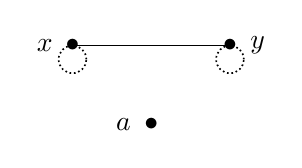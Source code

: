 \begin{tikzpicture}[->,>=latex,node distance=1em,semithick]

\node (o) at (0,0) {$\bullet$};
\node (u) at (2,0) {$\bullet$};
\node (a) at (1,-1) {$\bullet$};

\node [left of=o] {$x$};
\node [right of=u] {$y$};
\node [left of=a] {$a$};

\path [draw,-]
    (o.center) -- (u.center)
;

\draw [densely dotted] (o.center) ++(-90:0.5em) circle (0.5em);
\draw [densely dotted] (u.center) ++(-90:0.5em) circle (0.5em);

\end{tikzpicture}
